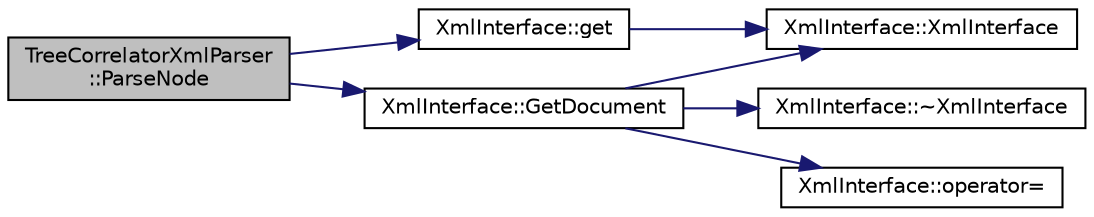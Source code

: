 digraph "TreeCorrelatorXmlParser::ParseNode"
{
  edge [fontname="Helvetica",fontsize="10",labelfontname="Helvetica",labelfontsize="10"];
  node [fontname="Helvetica",fontsize="10",shape=record];
  rankdir="LR";
  Node1 [label="TreeCorrelatorXmlParser\l::ParseNode",height=0.2,width=0.4,color="black", fillcolor="grey75", style="filled", fontcolor="black"];
  Node1 -> Node2 [color="midnightblue",fontsize="10",style="solid",fontname="Helvetica"];
  Node2 [label="XmlInterface::get",height=0.2,width=0.4,color="black", fillcolor="white", style="filled",URL="$d1/df9/class_xml_interface.html#a5a437bc25ac0f9ecc65cdebf6c664ad0"];
  Node2 -> Node3 [color="midnightblue",fontsize="10",style="solid",fontname="Helvetica"];
  Node3 [label="XmlInterface::XmlInterface",height=0.2,width=0.4,color="black", fillcolor="white", style="filled",URL="$d1/df9/class_xml_interface.html#a9924d1a9f16987091b58c70ed13a5718"];
  Node1 -> Node4 [color="midnightblue",fontsize="10",style="solid",fontname="Helvetica"];
  Node4 [label="XmlInterface::GetDocument",height=0.2,width=0.4,color="black", fillcolor="white", style="filled",URL="$d1/df9/class_xml_interface.html#a3c935eddf6f5905cf461c1cef806e38a"];
  Node4 -> Node5 [color="midnightblue",fontsize="10",style="solid",fontname="Helvetica"];
  Node5 [label="XmlInterface::~XmlInterface",height=0.2,width=0.4,color="black", fillcolor="white", style="filled",URL="$d1/df9/class_xml_interface.html#a9326df5bd548bd9a40b62dee6a2e3025",tooltip="Default destructor that deletes the instance when its called. "];
  Node4 -> Node3 [color="midnightblue",fontsize="10",style="solid",fontname="Helvetica"];
  Node4 -> Node6 [color="midnightblue",fontsize="10",style="solid",fontname="Helvetica"];
  Node6 [label="XmlInterface::operator=",height=0.2,width=0.4,color="black", fillcolor="white", style="filled",URL="$d1/df9/class_xml_interface.html#ac853fae42b1b3446a00a0d37e50d670d",tooltip="copy constructor "];
}
